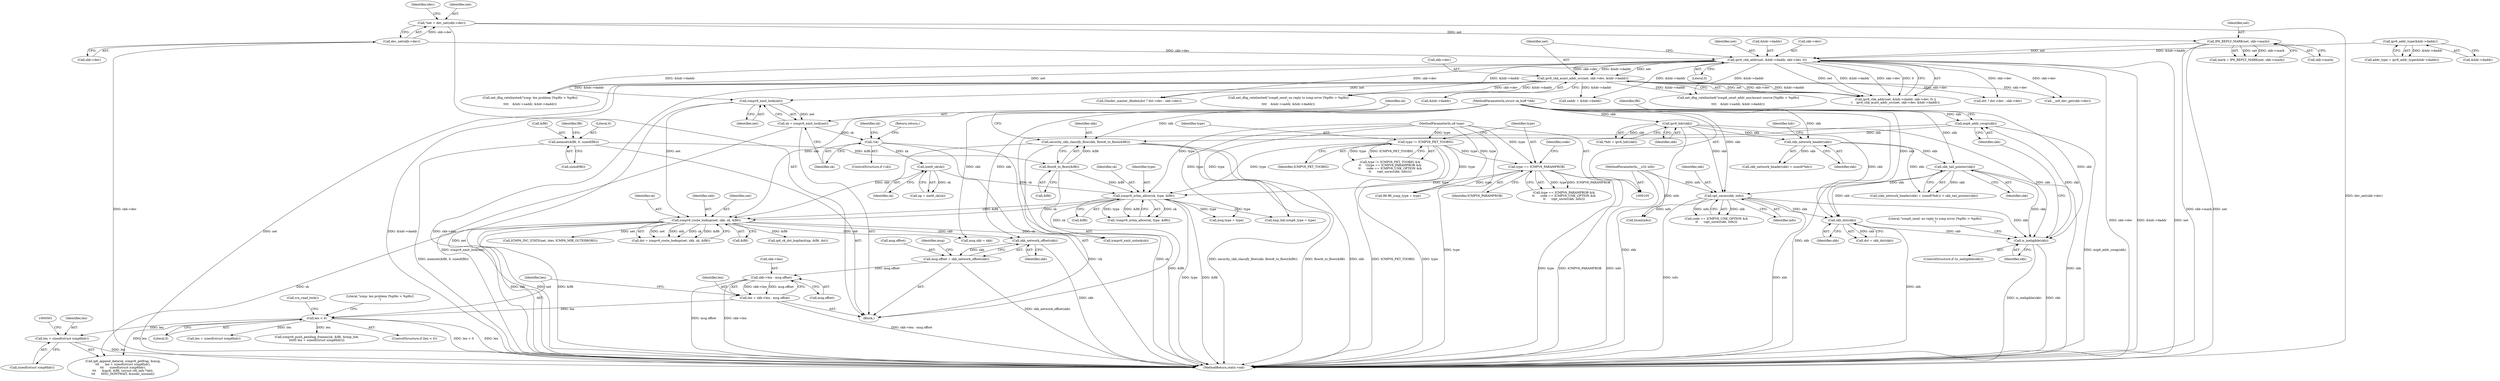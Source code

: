 digraph "0_linux_79dc7e3f1cd323be4c81aa1a94faa1b3ed987fb2@API" {
"1000558" [label="(Call,len + sizeof(struct icmp6hdr))"];
"1000529" [label="(Call,len < 0)"];
"1000519" [label="(Call,len = skb->len - msg.offset)"];
"1000521" [label="(Call,skb->len - msg.offset)"];
"1000508" [label="(Call,msg.offset = skb_network_offset(skb))"];
"1000512" [label="(Call,skb_network_offset(skb))"];
"1000106" [label="(MethodParameterIn,struct sk_buff *skb)"];
"1000472" [label="(Call,icmpv6_route_lookup(net, skb, sk, &fl6))"];
"1000377" [label="(Call,icmpv6_xmit_lock(net))"];
"1000191" [label="(Call,ipv6_chk_addr(net, &hdr->daddr, skb->dev, 0))"];
"1000158" [label="(Call,IP6_REPLY_MARK(net, skb->mark))"];
"1000113" [label="(Call,*net = dev_net(skb->dev))"];
"1000115" [label="(Call,dev_net(skb->dev))"];
"1000184" [label="(Call,ipv6_addr_type(&hdr->daddr))"];
"1000201" [label="(Call,ipv6_chk_acast_addr_src(net, skb->dev, &hdr->daddr))"];
"1000370" [label="(Call,security_skb_classify_flow(skb, flowi6_to_flowi(&fl6)))"];
"1000317" [label="(Call,mip6_addr_swap(skb))"];
"1000303" [label="(Call,is_ineligible(skb))"];
"1000179" [label="(Call,skb_tail_pointer(skb))"];
"1000174" [label="(Call,skb_network_header(skb))"];
"1000126" [label="(Call,ipv6_hdr(skb))"];
"1000241" [label="(Call,opt_unrec(skb, info))"];
"1000109" [label="(MethodParameterIn,__u32 info)"];
"1000269" [label="(Call,skb_dst(skb))"];
"1000372" [label="(Call,flowi6_to_flowi(&fl6))"];
"1000319" [label="(Call,memset(&fl6, 0, sizeof(fl6)))"];
"1000394" [label="(Call,icmpv6_xrlim_allow(sk, type, &fl6))"];
"1000390" [label="(Call,inet6_sk(sk))"];
"1000380" [label="(Call,!sk)"];
"1000375" [label="(Call,sk = icmpv6_xmit_lock(net))"];
"1000107" [label="(MethodParameterIn,u8 type)"];
"1000234" [label="(Call,type == ICMPV6_PARAMPROB)"];
"1000229" [label="(Call,type != ICMPV6_PKT_TOOBIG)"];
"1000530" [label="(Identifier,len)"];
"1000520" [label="(Identifier,len)"];
"1000243" [label="(Identifier,info)"];
"1000202" [label="(Identifier,net)"];
"1000160" [label="(Call,skb->mark)"];
"1000533" [label="(Call,net_dbg_ratelimited(\"icmp: len problem [%pI6c > %pI6c]\n\",\n\t\t\t\t    &hdr->saddr, &hdr->daddr))"];
"1000201" [label="(Call,ipv6_chk_acast_addr_src(net, skb->dev, &hdr->daddr))"];
"1000210" [label="(Call,saddr = &hdr->daddr)"];
"1000514" [label="(Call,msg.type = type)"];
"1000522" [label="(Call,skb->len)"];
"1000371" [label="(Identifier,skb)"];
"1000270" [label="(Identifier,skb)"];
"1000390" [label="(Call,inet6_sk(sk))"];
"1000126" [label="(Call,ipv6_hdr(skb))"];
"1000174" [label="(Call,skb_network_header(skb))"];
"1000378" [label="(Identifier,net)"];
"1000302" [label="(ControlStructure,if (is_ineligible(skb)))"];
"1000124" [label="(Call,*hdr = ipv6_hdr(skb))"];
"1000107" [label="(MethodParameterIn,u8 type)"];
"1000231" [label="(Identifier,ICMPV6_PKT_TOOBIG)"];
"1000397" [label="(Call,&fl6)"];
"1000179" [label="(Call,skb_tail_pointer(skb))"];
"1000604" [label="(MethodReturn,static void)"];
"1000306" [label="(Call,net_dbg_ratelimited(\"icmp6_send: no reply to icmp error [%pI6c > %pI6c]\n\",\n\t\t\t\t    &hdr->saddr, &hdr->daddr))"];
"1000193" [label="(Call,&hdr->daddr)"];
"1000388" [label="(Call,np = inet6_sk(sk))"];
"1000529" [label="(Call,len < 0)"];
"1000322" [label="(Literal,0)"];
"1000291" [label="(Call,net_dbg_ratelimited(\"icmp6_send: addr_any/mcast source [%pI6c > %pI6c]\n\",\n\t\t\t\t    &hdr->saddr, &hdr->daddr))"];
"1000269" [label="(Call,skb_dst(skb))"];
"1000534" [label="(Literal,\"icmp: len problem [%pI6c > %pI6c]\n\")"];
"1000317" [label="(Call,mip6_addr_swap(skb))"];
"1000559" [label="(Identifier,len)"];
"1000381" [label="(Identifier,sk)"];
"1000235" [label="(Identifier,type)"];
"1000172" [label="(Call,(skb_network_header(skb) + sizeof(*hdr)) > skb_tail_pointer(skb))"];
"1000544" [label="(Call,rcu_read_lock())"];
"1000394" [label="(Call,icmpv6_xrlim_allow(sk, type, &fl6))"];
"1000115" [label="(Call,dev_net(skb->dev))"];
"1000173" [label="(Call,skb_network_header(skb) + sizeof(*hdr))"];
"1000206" [label="(Call,&hdr->daddr)"];
"1000528" [label="(ControlStructure,if (len < 0))"];
"1000382" [label="(Return,return;)"];
"1000370" [label="(Call,security_skb_classify_flow(skb, flowi6_to_flowi(&fl6)))"];
"1000486" [label="(Call,ip6_sk_dst_hoplimit(np, &fl6, dst))"];
"1000116" [label="(Call,skb->dev)"];
"1000376" [label="(Identifier,sk)"];
"1000184" [label="(Call,ipv6_addr_type(&hdr->daddr))"];
"1000547" [label="(Call,__in6_dev_get(skb->dev))"];
"1000472" [label="(Call,icmpv6_route_lookup(net, skb, sk, &fl6))"];
"1000318" [label="(Identifier,skb)"];
"1000109" [label="(MethodParameterIn,__u32 info)"];
"1000513" [label="(Identifier,skb)"];
"1000197" [label="(Call,skb->dev)"];
"1000476" [label="(Call,&fl6)"];
"1000121" [label="(Identifier,idev)"];
"1000577" [label="(Call,ICMP6_INC_STATS(net, idev, ICMP6_MIB_OUTERRORS))"];
"1000385" [label="(Identifier,sk)"];
"1000274" [label="(Call,dst ? dst->dev : skb->dev)"];
"1000267" [label="(Call,dst = skb_dst(skb))"];
"1000111" [label="(Block,)"];
"1000512" [label="(Call,skb_network_offset(skb))"];
"1000158" [label="(Call,IP6_REPLY_MARK(net, skb->mark))"];
"1000473" [label="(Identifier,net)"];
"1000113" [label="(Call,*net = dev_net(skb->dev))"];
"1000323" [label="(Call,sizeof(fl6))"];
"1000519" [label="(Call,len = skb->len - msg.offset)"];
"1000320" [label="(Call,&fl6)"];
"1000307" [label="(Literal,\"icmp6_send: no reply to icmp error [%pI6c > %pI6c]\n\")"];
"1000159" [label="(Identifier,net)"];
"1000419" [label="(Call,htonl(info))"];
"1000558" [label="(Call,len + sizeof(struct icmp6hdr))"];
"1000379" [label="(ControlStructure,if (!sk))"];
"1000156" [label="(Call,mark = IP6_REPLY_MARK(net, skb->mark))"];
"1000273" [label="(Call,l3mdev_master_ifindex(dst ? dst->dev : skb->dev))"];
"1000380" [label="(Call,!sk)"];
"1000303" [label="(Call,is_ineligible(skb))"];
"1000237" [label="(Call,code == ICMPV6_UNK_OPTION &&\n\t\t      (opt_unrec(skb, info)))"];
"1000525" [label="(Call,msg.offset)"];
"1000503" [label="(Call,msg.skb = skb)"];
"1000242" [label="(Identifier,skb)"];
"1000470" [label="(Call,dst = icmpv6_route_lookup(net, skb, sk, &fl6))"];
"1000475" [label="(Identifier,sk)"];
"1000373" [label="(Call,&fl6)"];
"1000474" [label="(Identifier,skb)"];
"1000560" [label="(Call,sizeof(struct icmp6hdr))"];
"1000191" [label="(Call,ipv6_chk_addr(net, &hdr->daddr, skb->dev, 0))"];
"1000190" [label="(Call,ipv6_chk_addr(net, &hdr->daddr, skb->dev, 0) ||\n\t    ipv6_chk_acast_addr_src(net, skb->dev, &hdr->daddr))"];
"1000372" [label="(Call,flowi6_to_flowi(&fl6))"];
"1000319" [label="(Call,memset(&fl6, 0, sizeof(fl6)))"];
"1000327" [label="(Identifier,fl6)"];
"1000393" [label="(Call,!icmpv6_xrlim_allow(sk, type, &fl6))"];
"1000127" [label="(Identifier,skb)"];
"1000377" [label="(Call,icmpv6_xmit_lock(net))"];
"1000396" [label="(Identifier,type)"];
"1000360" [label="(Call,fl6.fl6_icmp_type = type)"];
"1000239" [label="(Identifier,code)"];
"1000553" [label="(Call,ip6_append_data(sk, icmpv6_getfrag, &msg,\n\t\t\t      len + sizeof(struct icmp6hdr),\n\t\t\t      sizeof(struct icmp6hdr),\n\t\t\t      &ipc6, &fl6, (struct rt6_info *)dst,\n\t\t\t      MSG_DONTWAIT, &sockc_unused))"];
"1000175" [label="(Identifier,skb)"];
"1000321" [label="(Identifier,fl6)"];
"1000200" [label="(Literal,0)"];
"1000114" [label="(Identifier,net)"];
"1000516" [label="(Identifier,msg)"];
"1000509" [label="(Call,msg.offset)"];
"1000531" [label="(Literal,0)"];
"1000106" [label="(MethodParameterIn,struct sk_buff *skb)"];
"1000400" [label="(Call,tmp_hdr.icmp6_type = type)"];
"1000203" [label="(Call,skb->dev)"];
"1000230" [label="(Identifier,type)"];
"1000395" [label="(Identifier,sk)"];
"1000180" [label="(Identifier,skb)"];
"1000602" [label="(Call,icmpv6_xmit_unlock(sk))"];
"1000593" [label="(Call,len + sizeof(struct icmp6hdr))"];
"1000241" [label="(Call,opt_unrec(skb, info))"];
"1000521" [label="(Call,skb->len - msg.offset)"];
"1000185" [label="(Call,&hdr->daddr)"];
"1000236" [label="(Identifier,ICMPV6_PARAMPROB)"];
"1000587" [label="(Call,icmpv6_push_pending_frames(sk, &fl6, &tmp_hdr,\n\t\t\t\t\t\t len + sizeof(struct icmp6hdr)))"];
"1000233" [label="(Call,type == ICMPV6_PARAMPROB &&\n\t\t      code == ICMPV6_UNK_OPTION &&\n\t\t      (opt_unrec(skb, info)))"];
"1000391" [label="(Identifier,sk)"];
"1000304" [label="(Identifier,skb)"];
"1000192" [label="(Identifier,net)"];
"1000228" [label="(Call,type != ICMPV6_PKT_TOOBIG &&\n\t\t    !(type == ICMPV6_PARAMPROB &&\n\t\t      code == ICMPV6_UNK_OPTION &&\n\t\t      (opt_unrec(skb, info))))"];
"1000178" [label="(Identifier,hdr)"];
"1000375" [label="(Call,sk = icmpv6_xmit_lock(net))"];
"1000182" [label="(Call,addr_type = ipv6_addr_type(&hdr->daddr))"];
"1000234" [label="(Call,type == ICMPV6_PARAMPROB)"];
"1000508" [label="(Call,msg.offset = skb_network_offset(skb))"];
"1000229" [label="(Call,type != ICMPV6_PKT_TOOBIG)"];
"1000558" -> "1000553"  [label="AST: "];
"1000558" -> "1000560"  [label="CFG: "];
"1000559" -> "1000558"  [label="AST: "];
"1000560" -> "1000558"  [label="AST: "];
"1000563" -> "1000558"  [label="CFG: "];
"1000558" -> "1000604"  [label="DDG: len"];
"1000529" -> "1000558"  [label="DDG: len"];
"1000529" -> "1000528"  [label="AST: "];
"1000529" -> "1000531"  [label="CFG: "];
"1000530" -> "1000529"  [label="AST: "];
"1000531" -> "1000529"  [label="AST: "];
"1000534" -> "1000529"  [label="CFG: "];
"1000544" -> "1000529"  [label="CFG: "];
"1000529" -> "1000604"  [label="DDG: len"];
"1000529" -> "1000604"  [label="DDG: len < 0"];
"1000519" -> "1000529"  [label="DDG: len"];
"1000529" -> "1000553"  [label="DDG: len"];
"1000529" -> "1000587"  [label="DDG: len"];
"1000529" -> "1000593"  [label="DDG: len"];
"1000519" -> "1000111"  [label="AST: "];
"1000519" -> "1000521"  [label="CFG: "];
"1000520" -> "1000519"  [label="AST: "];
"1000521" -> "1000519"  [label="AST: "];
"1000530" -> "1000519"  [label="CFG: "];
"1000519" -> "1000604"  [label="DDG: skb->len - msg.offset"];
"1000521" -> "1000519"  [label="DDG: skb->len"];
"1000521" -> "1000519"  [label="DDG: msg.offset"];
"1000521" -> "1000525"  [label="CFG: "];
"1000522" -> "1000521"  [label="AST: "];
"1000525" -> "1000521"  [label="AST: "];
"1000521" -> "1000604"  [label="DDG: msg.offset"];
"1000521" -> "1000604"  [label="DDG: skb->len"];
"1000508" -> "1000521"  [label="DDG: msg.offset"];
"1000508" -> "1000111"  [label="AST: "];
"1000508" -> "1000512"  [label="CFG: "];
"1000509" -> "1000508"  [label="AST: "];
"1000512" -> "1000508"  [label="AST: "];
"1000516" -> "1000508"  [label="CFG: "];
"1000508" -> "1000604"  [label="DDG: skb_network_offset(skb)"];
"1000512" -> "1000508"  [label="DDG: skb"];
"1000512" -> "1000513"  [label="CFG: "];
"1000513" -> "1000512"  [label="AST: "];
"1000512" -> "1000604"  [label="DDG: skb"];
"1000106" -> "1000512"  [label="DDG: skb"];
"1000472" -> "1000512"  [label="DDG: skb"];
"1000106" -> "1000105"  [label="AST: "];
"1000106" -> "1000604"  [label="DDG: skb"];
"1000106" -> "1000126"  [label="DDG: skb"];
"1000106" -> "1000174"  [label="DDG: skb"];
"1000106" -> "1000179"  [label="DDG: skb"];
"1000106" -> "1000241"  [label="DDG: skb"];
"1000106" -> "1000269"  [label="DDG: skb"];
"1000106" -> "1000303"  [label="DDG: skb"];
"1000106" -> "1000317"  [label="DDG: skb"];
"1000106" -> "1000370"  [label="DDG: skb"];
"1000106" -> "1000472"  [label="DDG: skb"];
"1000106" -> "1000503"  [label="DDG: skb"];
"1000472" -> "1000470"  [label="AST: "];
"1000472" -> "1000476"  [label="CFG: "];
"1000473" -> "1000472"  [label="AST: "];
"1000474" -> "1000472"  [label="AST: "];
"1000475" -> "1000472"  [label="AST: "];
"1000476" -> "1000472"  [label="AST: "];
"1000470" -> "1000472"  [label="CFG: "];
"1000472" -> "1000604"  [label="DDG: &fl6"];
"1000472" -> "1000604"  [label="DDG: skb"];
"1000472" -> "1000604"  [label="DDG: net"];
"1000472" -> "1000470"  [label="DDG: net"];
"1000472" -> "1000470"  [label="DDG: skb"];
"1000472" -> "1000470"  [label="DDG: sk"];
"1000472" -> "1000470"  [label="DDG: &fl6"];
"1000377" -> "1000472"  [label="DDG: net"];
"1000370" -> "1000472"  [label="DDG: skb"];
"1000394" -> "1000472"  [label="DDG: sk"];
"1000394" -> "1000472"  [label="DDG: &fl6"];
"1000472" -> "1000486"  [label="DDG: &fl6"];
"1000472" -> "1000503"  [label="DDG: skb"];
"1000472" -> "1000553"  [label="DDG: sk"];
"1000472" -> "1000577"  [label="DDG: net"];
"1000472" -> "1000602"  [label="DDG: sk"];
"1000377" -> "1000375"  [label="AST: "];
"1000377" -> "1000378"  [label="CFG: "];
"1000378" -> "1000377"  [label="AST: "];
"1000375" -> "1000377"  [label="CFG: "];
"1000377" -> "1000604"  [label="DDG: net"];
"1000377" -> "1000375"  [label="DDG: net"];
"1000191" -> "1000377"  [label="DDG: net"];
"1000201" -> "1000377"  [label="DDG: net"];
"1000191" -> "1000190"  [label="AST: "];
"1000191" -> "1000200"  [label="CFG: "];
"1000192" -> "1000191"  [label="AST: "];
"1000193" -> "1000191"  [label="AST: "];
"1000197" -> "1000191"  [label="AST: "];
"1000200" -> "1000191"  [label="AST: "];
"1000202" -> "1000191"  [label="CFG: "];
"1000190" -> "1000191"  [label="CFG: "];
"1000191" -> "1000604"  [label="DDG: skb->dev"];
"1000191" -> "1000604"  [label="DDG: &hdr->daddr"];
"1000191" -> "1000604"  [label="DDG: net"];
"1000191" -> "1000190"  [label="DDG: net"];
"1000191" -> "1000190"  [label="DDG: &hdr->daddr"];
"1000191" -> "1000190"  [label="DDG: skb->dev"];
"1000191" -> "1000190"  [label="DDG: 0"];
"1000158" -> "1000191"  [label="DDG: net"];
"1000184" -> "1000191"  [label="DDG: &hdr->daddr"];
"1000115" -> "1000191"  [label="DDG: skb->dev"];
"1000191" -> "1000201"  [label="DDG: net"];
"1000191" -> "1000201"  [label="DDG: skb->dev"];
"1000191" -> "1000201"  [label="DDG: &hdr->daddr"];
"1000191" -> "1000210"  [label="DDG: &hdr->daddr"];
"1000191" -> "1000273"  [label="DDG: skb->dev"];
"1000191" -> "1000274"  [label="DDG: skb->dev"];
"1000191" -> "1000291"  [label="DDG: &hdr->daddr"];
"1000191" -> "1000306"  [label="DDG: &hdr->daddr"];
"1000191" -> "1000533"  [label="DDG: &hdr->daddr"];
"1000191" -> "1000547"  [label="DDG: skb->dev"];
"1000158" -> "1000156"  [label="AST: "];
"1000158" -> "1000160"  [label="CFG: "];
"1000159" -> "1000158"  [label="AST: "];
"1000160" -> "1000158"  [label="AST: "];
"1000156" -> "1000158"  [label="CFG: "];
"1000158" -> "1000604"  [label="DDG: net"];
"1000158" -> "1000604"  [label="DDG: skb->mark"];
"1000158" -> "1000156"  [label="DDG: net"];
"1000158" -> "1000156"  [label="DDG: skb->mark"];
"1000113" -> "1000158"  [label="DDG: net"];
"1000113" -> "1000111"  [label="AST: "];
"1000113" -> "1000115"  [label="CFG: "];
"1000114" -> "1000113"  [label="AST: "];
"1000115" -> "1000113"  [label="AST: "];
"1000121" -> "1000113"  [label="CFG: "];
"1000113" -> "1000604"  [label="DDG: dev_net(skb->dev)"];
"1000115" -> "1000113"  [label="DDG: skb->dev"];
"1000115" -> "1000116"  [label="CFG: "];
"1000116" -> "1000115"  [label="AST: "];
"1000115" -> "1000604"  [label="DDG: skb->dev"];
"1000184" -> "1000182"  [label="AST: "];
"1000184" -> "1000185"  [label="CFG: "];
"1000185" -> "1000184"  [label="AST: "];
"1000182" -> "1000184"  [label="CFG: "];
"1000184" -> "1000182"  [label="DDG: &hdr->daddr"];
"1000201" -> "1000190"  [label="AST: "];
"1000201" -> "1000206"  [label="CFG: "];
"1000202" -> "1000201"  [label="AST: "];
"1000203" -> "1000201"  [label="AST: "];
"1000206" -> "1000201"  [label="AST: "];
"1000190" -> "1000201"  [label="CFG: "];
"1000201" -> "1000604"  [label="DDG: &hdr->daddr"];
"1000201" -> "1000604"  [label="DDG: skb->dev"];
"1000201" -> "1000604"  [label="DDG: net"];
"1000201" -> "1000190"  [label="DDG: net"];
"1000201" -> "1000190"  [label="DDG: skb->dev"];
"1000201" -> "1000190"  [label="DDG: &hdr->daddr"];
"1000201" -> "1000210"  [label="DDG: &hdr->daddr"];
"1000201" -> "1000273"  [label="DDG: skb->dev"];
"1000201" -> "1000274"  [label="DDG: skb->dev"];
"1000201" -> "1000291"  [label="DDG: &hdr->daddr"];
"1000201" -> "1000306"  [label="DDG: &hdr->daddr"];
"1000201" -> "1000533"  [label="DDG: &hdr->daddr"];
"1000201" -> "1000547"  [label="DDG: skb->dev"];
"1000370" -> "1000111"  [label="AST: "];
"1000370" -> "1000372"  [label="CFG: "];
"1000371" -> "1000370"  [label="AST: "];
"1000372" -> "1000370"  [label="AST: "];
"1000376" -> "1000370"  [label="CFG: "];
"1000370" -> "1000604"  [label="DDG: security_skb_classify_flow(skb, flowi6_to_flowi(&fl6))"];
"1000370" -> "1000604"  [label="DDG: flowi6_to_flowi(&fl6)"];
"1000370" -> "1000604"  [label="DDG: skb"];
"1000317" -> "1000370"  [label="DDG: skb"];
"1000372" -> "1000370"  [label="DDG: &fl6"];
"1000317" -> "1000111"  [label="AST: "];
"1000317" -> "1000318"  [label="CFG: "];
"1000318" -> "1000317"  [label="AST: "];
"1000321" -> "1000317"  [label="CFG: "];
"1000317" -> "1000604"  [label="DDG: mip6_addr_swap(skb)"];
"1000303" -> "1000317"  [label="DDG: skb"];
"1000303" -> "1000302"  [label="AST: "];
"1000303" -> "1000304"  [label="CFG: "];
"1000304" -> "1000303"  [label="AST: "];
"1000307" -> "1000303"  [label="CFG: "];
"1000318" -> "1000303"  [label="CFG: "];
"1000303" -> "1000604"  [label="DDG: skb"];
"1000303" -> "1000604"  [label="DDG: is_ineligible(skb)"];
"1000179" -> "1000303"  [label="DDG: skb"];
"1000126" -> "1000303"  [label="DDG: skb"];
"1000241" -> "1000303"  [label="DDG: skb"];
"1000269" -> "1000303"  [label="DDG: skb"];
"1000179" -> "1000172"  [label="AST: "];
"1000179" -> "1000180"  [label="CFG: "];
"1000180" -> "1000179"  [label="AST: "];
"1000172" -> "1000179"  [label="CFG: "];
"1000179" -> "1000604"  [label="DDG: skb"];
"1000179" -> "1000172"  [label="DDG: skb"];
"1000174" -> "1000179"  [label="DDG: skb"];
"1000179" -> "1000241"  [label="DDG: skb"];
"1000179" -> "1000269"  [label="DDG: skb"];
"1000174" -> "1000173"  [label="AST: "];
"1000174" -> "1000175"  [label="CFG: "];
"1000175" -> "1000174"  [label="AST: "];
"1000178" -> "1000174"  [label="CFG: "];
"1000174" -> "1000172"  [label="DDG: skb"];
"1000174" -> "1000173"  [label="DDG: skb"];
"1000126" -> "1000174"  [label="DDG: skb"];
"1000126" -> "1000124"  [label="AST: "];
"1000126" -> "1000127"  [label="CFG: "];
"1000127" -> "1000126"  [label="AST: "];
"1000124" -> "1000126"  [label="CFG: "];
"1000126" -> "1000604"  [label="DDG: skb"];
"1000126" -> "1000124"  [label="DDG: skb"];
"1000126" -> "1000241"  [label="DDG: skb"];
"1000126" -> "1000269"  [label="DDG: skb"];
"1000241" -> "1000237"  [label="AST: "];
"1000241" -> "1000243"  [label="CFG: "];
"1000242" -> "1000241"  [label="AST: "];
"1000243" -> "1000241"  [label="AST: "];
"1000237" -> "1000241"  [label="CFG: "];
"1000241" -> "1000604"  [label="DDG: skb"];
"1000241" -> "1000604"  [label="DDG: info"];
"1000241" -> "1000237"  [label="DDG: skb"];
"1000241" -> "1000237"  [label="DDG: info"];
"1000109" -> "1000241"  [label="DDG: info"];
"1000241" -> "1000269"  [label="DDG: skb"];
"1000241" -> "1000419"  [label="DDG: info"];
"1000109" -> "1000105"  [label="AST: "];
"1000109" -> "1000604"  [label="DDG: info"];
"1000109" -> "1000419"  [label="DDG: info"];
"1000269" -> "1000267"  [label="AST: "];
"1000269" -> "1000270"  [label="CFG: "];
"1000270" -> "1000269"  [label="AST: "];
"1000267" -> "1000269"  [label="CFG: "];
"1000269" -> "1000604"  [label="DDG: skb"];
"1000269" -> "1000267"  [label="DDG: skb"];
"1000372" -> "1000373"  [label="CFG: "];
"1000373" -> "1000372"  [label="AST: "];
"1000372" -> "1000604"  [label="DDG: &fl6"];
"1000319" -> "1000372"  [label="DDG: &fl6"];
"1000372" -> "1000394"  [label="DDG: &fl6"];
"1000319" -> "1000111"  [label="AST: "];
"1000319" -> "1000323"  [label="CFG: "];
"1000320" -> "1000319"  [label="AST: "];
"1000322" -> "1000319"  [label="AST: "];
"1000323" -> "1000319"  [label="AST: "];
"1000327" -> "1000319"  [label="CFG: "];
"1000319" -> "1000604"  [label="DDG: memset(&fl6, 0, sizeof(fl6))"];
"1000394" -> "1000393"  [label="AST: "];
"1000394" -> "1000397"  [label="CFG: "];
"1000395" -> "1000394"  [label="AST: "];
"1000396" -> "1000394"  [label="AST: "];
"1000397" -> "1000394"  [label="AST: "];
"1000393" -> "1000394"  [label="CFG: "];
"1000394" -> "1000604"  [label="DDG: type"];
"1000394" -> "1000604"  [label="DDG: &fl6"];
"1000394" -> "1000393"  [label="DDG: sk"];
"1000394" -> "1000393"  [label="DDG: type"];
"1000394" -> "1000393"  [label="DDG: &fl6"];
"1000390" -> "1000394"  [label="DDG: sk"];
"1000107" -> "1000394"  [label="DDG: type"];
"1000234" -> "1000394"  [label="DDG: type"];
"1000229" -> "1000394"  [label="DDG: type"];
"1000394" -> "1000400"  [label="DDG: type"];
"1000394" -> "1000514"  [label="DDG: type"];
"1000394" -> "1000602"  [label="DDG: sk"];
"1000390" -> "1000388"  [label="AST: "];
"1000390" -> "1000391"  [label="CFG: "];
"1000391" -> "1000390"  [label="AST: "];
"1000388" -> "1000390"  [label="CFG: "];
"1000390" -> "1000388"  [label="DDG: sk"];
"1000380" -> "1000390"  [label="DDG: sk"];
"1000380" -> "1000379"  [label="AST: "];
"1000380" -> "1000381"  [label="CFG: "];
"1000381" -> "1000380"  [label="AST: "];
"1000382" -> "1000380"  [label="CFG: "];
"1000385" -> "1000380"  [label="CFG: "];
"1000380" -> "1000604"  [label="DDG: !sk"];
"1000380" -> "1000604"  [label="DDG: sk"];
"1000375" -> "1000380"  [label="DDG: sk"];
"1000375" -> "1000111"  [label="AST: "];
"1000376" -> "1000375"  [label="AST: "];
"1000381" -> "1000375"  [label="CFG: "];
"1000375" -> "1000604"  [label="DDG: icmpv6_xmit_lock(net)"];
"1000107" -> "1000105"  [label="AST: "];
"1000107" -> "1000604"  [label="DDG: type"];
"1000107" -> "1000229"  [label="DDG: type"];
"1000107" -> "1000234"  [label="DDG: type"];
"1000107" -> "1000360"  [label="DDG: type"];
"1000107" -> "1000400"  [label="DDG: type"];
"1000107" -> "1000514"  [label="DDG: type"];
"1000234" -> "1000233"  [label="AST: "];
"1000234" -> "1000236"  [label="CFG: "];
"1000235" -> "1000234"  [label="AST: "];
"1000236" -> "1000234"  [label="AST: "];
"1000239" -> "1000234"  [label="CFG: "];
"1000233" -> "1000234"  [label="CFG: "];
"1000234" -> "1000604"  [label="DDG: ICMPV6_PARAMPROB"];
"1000234" -> "1000604"  [label="DDG: type"];
"1000234" -> "1000233"  [label="DDG: type"];
"1000234" -> "1000233"  [label="DDG: ICMPV6_PARAMPROB"];
"1000229" -> "1000234"  [label="DDG: type"];
"1000234" -> "1000360"  [label="DDG: type"];
"1000229" -> "1000228"  [label="AST: "];
"1000229" -> "1000231"  [label="CFG: "];
"1000230" -> "1000229"  [label="AST: "];
"1000231" -> "1000229"  [label="AST: "];
"1000235" -> "1000229"  [label="CFG: "];
"1000228" -> "1000229"  [label="CFG: "];
"1000229" -> "1000604"  [label="DDG: ICMPV6_PKT_TOOBIG"];
"1000229" -> "1000604"  [label="DDG: type"];
"1000229" -> "1000228"  [label="DDG: type"];
"1000229" -> "1000228"  [label="DDG: ICMPV6_PKT_TOOBIG"];
"1000229" -> "1000360"  [label="DDG: type"];
}
